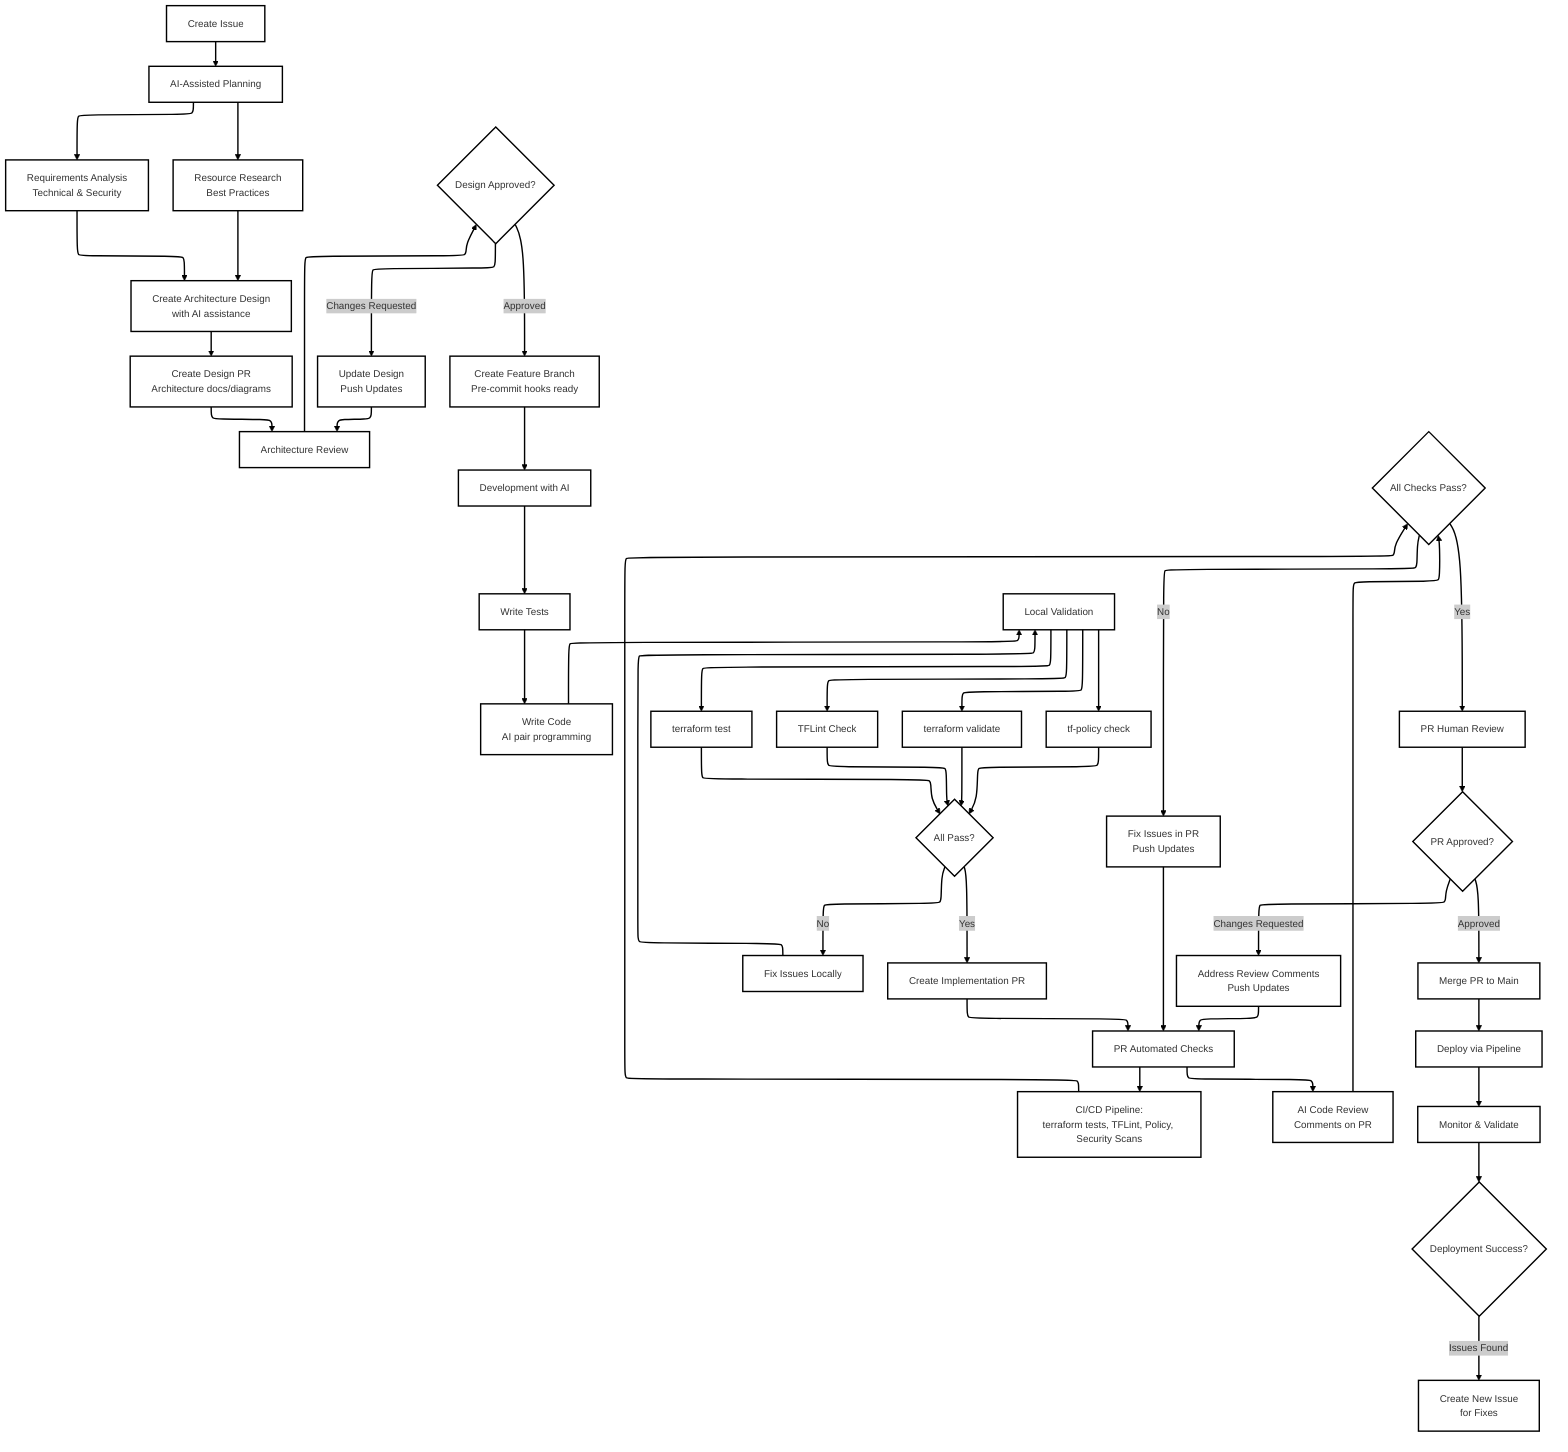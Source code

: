 ---
config:
  theme: neo
  layout: elk
---
flowchart TD
    A["Create Issue"] --> B["AI-Assisted Planning"]
    B --> B1["Requirements Analysis<br>Technical &amp; Security"] & B2["Resource Research<br>Best Practices"]
    B1 --> C["Create Architecture Design<br>with AI assistance"]
    B2 --> C
    C --> C1["Create Design PR<br>Architecture docs/diagrams"]
    C1 --> C2["Architecture Review"]
    C2 --> C3{"Design Approved?"}
    C3 -- Changes Requested --> C4["Update Design<br>Push Updates"]
    C4 --> C2
    C3 -- Approved --> D["Create Feature Branch<br>Pre-commit hooks ready"]
    D --> E["Development with AI"]
    E --> F["Write Tests"]
    F --> G["Write Code<br>AI pair programming"]
    G --> H["Local Validation"]
    H --> H1["terraform test"] & H2["TFLint Check"] & H3["terraform validate"] & H4["tf-policy check"]
    H1 --> I{"All Pass?"}
    H2 --> I
    H3 --> I
    H4 --> I
    I -- No --> I1["Fix Issues Locally"]
    I1 --> H
    I -- Yes --> J["Create Implementation PR"]
    J --> K["PR Automated Checks"]
    K --> K1["CI/CD Pipeline:<br>terraform tests, TFLint, Policy, Security Scans"] & K2["AI Code Review<br>Comments on PR"]
    K1 --> L{"All Checks Pass?"}
    K2 --> L
    L -- No --> M["Fix Issues in PR<br>Push Updates"]
    M --> K
    L -- Yes --> N["PR Human Review"]
    N --> O{"PR Approved?"}
    O -- Changes Requested --> P["Address Review Comments<br>Push Updates"]
    P --> K
    O -- Approved --> Q["Merge PR to Main"]
    Q --> R["Deploy via Pipeline"]
    R --> S["Monitor & Validate"]
    S --> T{"Deployment Success?"}
    T -- Issues Found --> U["Create New Issue<br>for Fixes"]